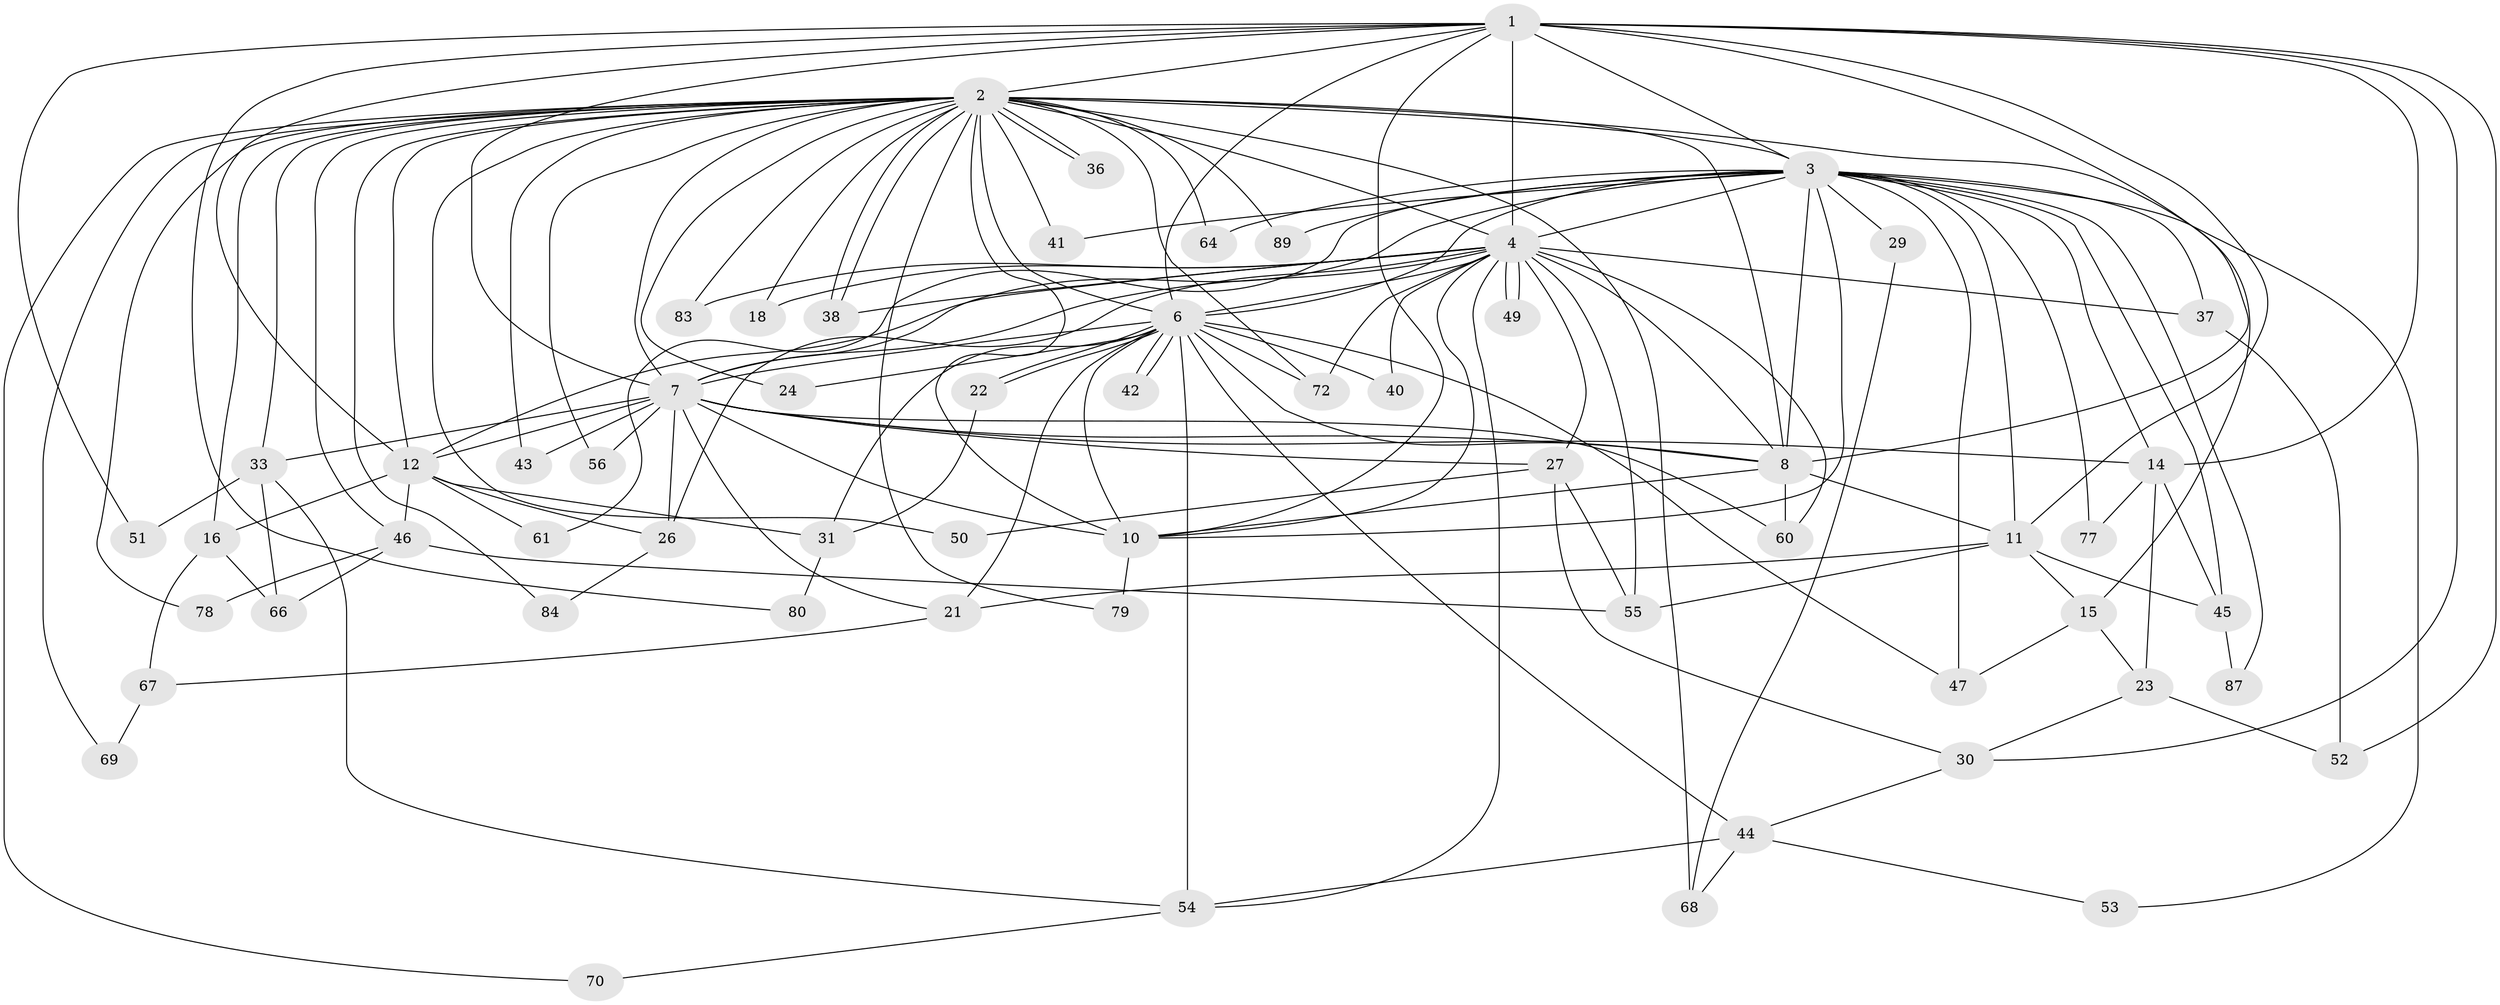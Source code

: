 // Generated by graph-tools (version 1.1) at 2025/23/03/03/25 07:23:45]
// undirected, 60 vertices, 151 edges
graph export_dot {
graph [start="1"]
  node [color=gray90,style=filled];
  1 [super="+13"];
  2 [super="+9"];
  3 [super="+5"];
  4 [super="+48"];
  6 [super="+17"];
  7 [super="+39"];
  8 [super="+86"];
  10 [super="+65"];
  11 [super="+19"];
  12 [super="+90"];
  14 [super="+28"];
  15 [super="+20"];
  16 [super="+32"];
  18;
  21 [super="+25"];
  22;
  23 [super="+34"];
  24;
  26 [super="+74"];
  27 [super="+35"];
  29;
  30;
  31 [super="+76"];
  33 [super="+59"];
  36;
  37;
  38 [super="+82"];
  40;
  41;
  42;
  43;
  44;
  45 [super="+71"];
  46 [super="+58"];
  47 [super="+88"];
  49 [super="+62"];
  50;
  51;
  52 [super="+73"];
  53;
  54 [super="+57"];
  55 [super="+81"];
  56;
  60 [super="+63"];
  61;
  64;
  66 [super="+85"];
  67;
  68 [super="+91"];
  69;
  70;
  72 [super="+75"];
  77;
  78;
  79;
  80;
  83;
  84;
  87;
  89;
  1 -- 2 [weight=2];
  1 -- 3 [weight=2];
  1 -- 4 [weight=2];
  1 -- 6;
  1 -- 7;
  1 -- 8 [weight=2];
  1 -- 10 [weight=2];
  1 -- 11;
  1 -- 30;
  1 -- 51;
  1 -- 80;
  1 -- 14;
  1 -- 12;
  1 -- 52;
  2 -- 3 [weight=4];
  2 -- 4 [weight=2];
  2 -- 6 [weight=3];
  2 -- 7 [weight=2];
  2 -- 8 [weight=2];
  2 -- 10 [weight=2];
  2 -- 15 [weight=2];
  2 -- 24;
  2 -- 33;
  2 -- 36;
  2 -- 36;
  2 -- 38;
  2 -- 38;
  2 -- 50;
  2 -- 70;
  2 -- 78;
  2 -- 79;
  2 -- 83;
  2 -- 84;
  2 -- 89;
  2 -- 64;
  2 -- 69;
  2 -- 41;
  2 -- 43;
  2 -- 46;
  2 -- 16 [weight=2];
  2 -- 18;
  2 -- 56;
  2 -- 68;
  2 -- 72;
  2 -- 12;
  3 -- 4 [weight=2];
  3 -- 6 [weight=2];
  3 -- 7 [weight=2];
  3 -- 8 [weight=2];
  3 -- 10 [weight=2];
  3 -- 29 [weight=2];
  3 -- 47;
  3 -- 53;
  3 -- 61;
  3 -- 64;
  3 -- 11;
  3 -- 77;
  3 -- 14;
  3 -- 87;
  3 -- 89;
  3 -- 37;
  3 -- 41;
  3 -- 45;
  4 -- 6;
  4 -- 7 [weight=2];
  4 -- 8;
  4 -- 10;
  4 -- 12;
  4 -- 18;
  4 -- 26;
  4 -- 27;
  4 -- 37;
  4 -- 40;
  4 -- 49 [weight=2];
  4 -- 49;
  4 -- 54;
  4 -- 72;
  4 -- 83;
  4 -- 55;
  4 -- 38;
  4 -- 60;
  6 -- 7;
  6 -- 8;
  6 -- 10;
  6 -- 21;
  6 -- 22;
  6 -- 22;
  6 -- 24;
  6 -- 31;
  6 -- 40;
  6 -- 42;
  6 -- 42;
  6 -- 44;
  6 -- 54;
  6 -- 72;
  6 -- 47;
  7 -- 8;
  7 -- 10;
  7 -- 12;
  7 -- 14;
  7 -- 21;
  7 -- 26;
  7 -- 27;
  7 -- 33;
  7 -- 43;
  7 -- 56;
  7 -- 60;
  8 -- 10;
  8 -- 60;
  8 -- 11;
  10 -- 79;
  11 -- 15;
  11 -- 45;
  11 -- 21;
  11 -- 55;
  12 -- 16;
  12 -- 46;
  12 -- 61;
  12 -- 26;
  12 -- 31;
  14 -- 23 [weight=2];
  14 -- 45;
  14 -- 77;
  15 -- 23;
  15 -- 47;
  16 -- 66;
  16 -- 67;
  21 -- 67;
  22 -- 31;
  23 -- 30;
  23 -- 52;
  26 -- 84;
  27 -- 50;
  27 -- 55;
  27 -- 30;
  29 -- 68;
  30 -- 44;
  31 -- 80;
  33 -- 51;
  33 -- 54;
  33 -- 66;
  37 -- 52;
  44 -- 53;
  44 -- 68;
  44 -- 54;
  45 -- 87;
  46 -- 66;
  46 -- 78;
  46 -- 55;
  54 -- 70;
  67 -- 69;
}
